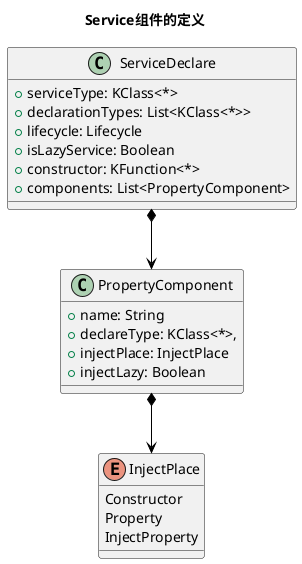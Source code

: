 @startuml
title "Service组件的定义"

class ServiceDeclare {
    + serviceType: KClass<*>
    + declarationTypes: List<KClass<*>>
    + lifecycle: Lifecycle
    + isLazyService: Boolean
    + constructor: KFunction<*>
    + components: List<PropertyComponent>
}

class PropertyComponent {
    + name: String
    + declareType: KClass<*>,
    + injectPlace: InjectPlace
    + injectLazy: Boolean
}

enum InjectPlace {
    Constructor
    Property
    InjectProperty
}

ServiceDeclare *--> PropertyComponent #Black
PropertyComponent *--> InjectPlace #Black
@enduml
